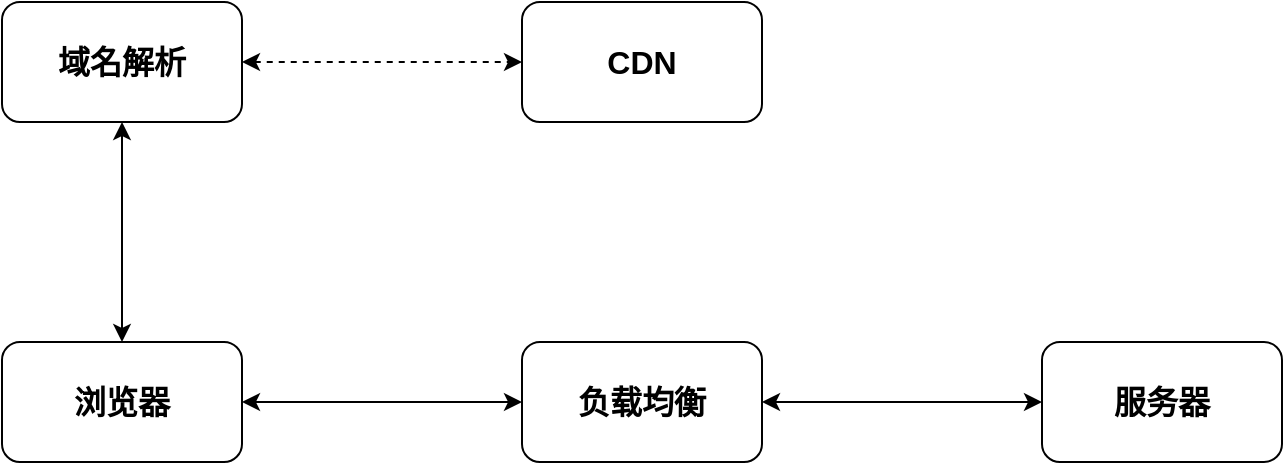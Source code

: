 <mxfile version="10.6.3" type="device"><diagram id="fizyJTj04MIH9k52xqcb" name="第 1 页"><mxGraphModel dx="1058" dy="818" grid="1" gridSize="10" guides="1" tooltips="1" connect="1" arrows="1" fold="1" page="1" pageScale="1" pageWidth="827" pageHeight="1169" math="0" shadow="0"><root><mxCell id="0"/><mxCell id="1" parent="0"/><mxCell id="Tw1JmNbJP0-fzYYYI61e-8" style="edgeStyle=orthogonalEdgeStyle;rounded=0;orthogonalLoop=1;jettySize=auto;html=1;exitX=0.5;exitY=0;exitDx=0;exitDy=0;entryX=0.5;entryY=1;entryDx=0;entryDy=0;fontSize=16;startArrow=classic;startFill=1;" parent="1" source="Tw1JmNbJP0-fzYYYI61e-1" target="Tw1JmNbJP0-fzYYYI61e-2" edge="1"><mxGeometry relative="1" as="geometry"/></mxCell><mxCell id="Tw1JmNbJP0-fzYYYI61e-10" style="edgeStyle=orthogonalEdgeStyle;rounded=0;orthogonalLoop=1;jettySize=auto;html=1;exitX=1;exitY=0.5;exitDx=0;exitDy=0;startArrow=classic;startFill=1;fontSize=16;" parent="1" source="Tw1JmNbJP0-fzYYYI61e-1" target="Tw1JmNbJP0-fzYYYI61e-7" edge="1"><mxGeometry relative="1" as="geometry"/></mxCell><mxCell id="Tw1JmNbJP0-fzYYYI61e-1" value="浏览器" style="rounded=1;whiteSpace=wrap;html=1;fontSize=16;fontStyle=1" parent="1" vertex="1"><mxGeometry x="90" y="370" width="120" height="60" as="geometry"/></mxCell><mxCell id="Tw1JmNbJP0-fzYYYI61e-9" style="edgeStyle=orthogonalEdgeStyle;rounded=0;orthogonalLoop=1;jettySize=auto;html=1;exitX=1;exitY=0.5;exitDx=0;exitDy=0;fontSize=16;dashed=1;startArrow=classic;startFill=1;" parent="1" source="Tw1JmNbJP0-fzYYYI61e-2" target="Tw1JmNbJP0-fzYYYI61e-5" edge="1"><mxGeometry relative="1" as="geometry"/></mxCell><mxCell id="Tw1JmNbJP0-fzYYYI61e-2" value="域名解析" style="rounded=1;whiteSpace=wrap;html=1;fontSize=16;fontStyle=1" parent="1" vertex="1"><mxGeometry x="90" y="200" width="120" height="60" as="geometry"/></mxCell><mxCell id="Tw1JmNbJP0-fzYYYI61e-5" value="CDN" style="rounded=1;whiteSpace=wrap;html=1;fontSize=16;fontStyle=1" parent="1" vertex="1"><mxGeometry x="350" y="200" width="120" height="60" as="geometry"/></mxCell><mxCell id="Tw1JmNbJP0-fzYYYI61e-6" value="服务器" style="rounded=1;whiteSpace=wrap;html=1;fontSize=16;fontStyle=1" parent="1" vertex="1"><mxGeometry x="610" y="370" width="120" height="60" as="geometry"/></mxCell><mxCell id="Tw1JmNbJP0-fzYYYI61e-11" style="edgeStyle=orthogonalEdgeStyle;rounded=0;orthogonalLoop=1;jettySize=auto;html=1;exitX=1;exitY=0.5;exitDx=0;exitDy=0;entryX=0;entryY=0.5;entryDx=0;entryDy=0;startArrow=classic;startFill=1;fontSize=16;" parent="1" source="Tw1JmNbJP0-fzYYYI61e-7" target="Tw1JmNbJP0-fzYYYI61e-6" edge="1"><mxGeometry relative="1" as="geometry"/></mxCell><mxCell id="Tw1JmNbJP0-fzYYYI61e-7" value="负载均衡" style="rounded=1;whiteSpace=wrap;html=1;fontSize=16;fontStyle=1" parent="1" vertex="1"><mxGeometry x="350" y="370" width="120" height="60" as="geometry"/></mxCell></root></mxGraphModel></diagram></mxfile>